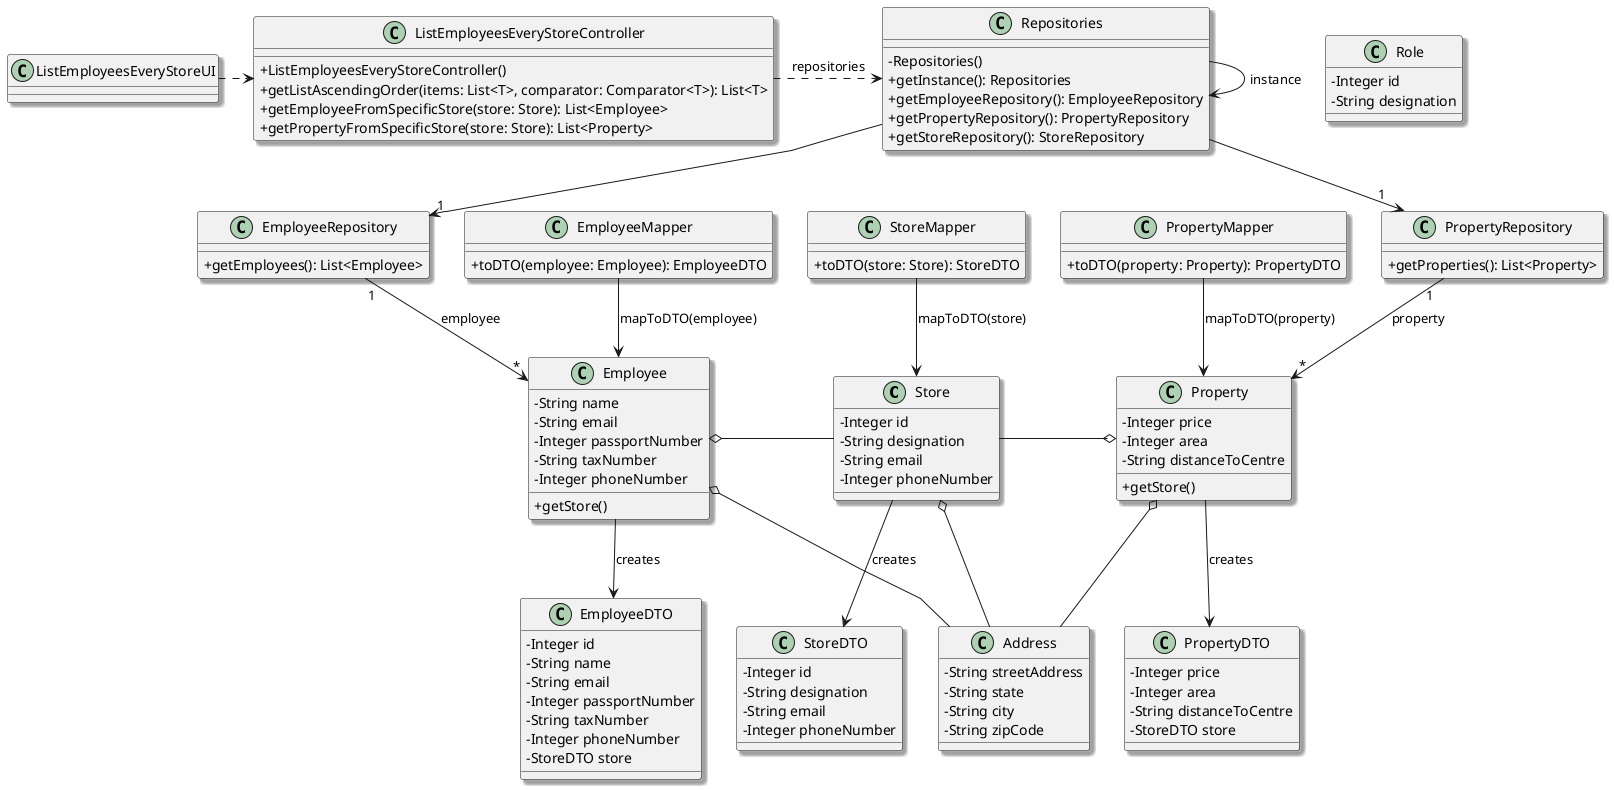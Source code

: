                                                                                                                                                                                 @startuml
'skinparam monochrome true
skinparam packageStyle rectangle
skinparam shadowing true
skinparam linetype polyline
'skinparam linetype orto
'left to right direction

skinparam classAttributeIconSize 0


class Store {
    - Integer id
    - String designation
    - String email
    - Integer phoneNumber
}

class Employee {
    - String name
    - String email
    - Integer passportNumber
    - String taxNumber
    - Integer phoneNumber
    + getStore()
}

class Role{
    - Integer id
    - String designation
}

class Address{
    - String streetAddress
    - String state
    - String city
    - String zipCode
}

class EmployeeDTO {
    - Integer id
    - String name
    - String email
    - Integer passportNumber
    - String taxNumber
    - Integer phoneNumber
    - StoreDTO store
}

class StoreDTO {
    - Integer id
    - String designation
    - String email
    - Integer phoneNumber
}

class EmployeeMapper {
    + toDTO(employee: Employee): EmployeeDTO
}

class StoreMapper {
    + toDTO(store: Store): StoreDTO
}

class EmployeeRepository {
    + getEmployees(): List<Employee>
}

class PropertyRepository {
    + getProperties(): List<Property>
}

class Repositories {
    - Repositories()
    + getInstance(): Repositories
    + getEmployeeRepository(): EmployeeRepository
    + getPropertyRepository(): PropertyRepository
    + getStoreRepository(): StoreRepository
}

class ListEmployeesEveryStoreController {
    + ListEmployeesEveryStoreController()
    + getListAscendingOrder(items: List<T>, comparator: Comparator<T>): List<T>
    + getEmployeeFromSpecificStore(store: Store): List<Employee>
    + getPropertyFromSpecificStore(store: Store): List<Property>
}

class Property {
    - Integer price
    - Integer area
    - String distanceToCentre
    + getStore()
}

class PropertyDTO {
    - Integer price
    - Integer area
    - String distanceToCentre
    - StoreDTO store
}

class PropertyMapper {
    + toDTO(property: Property): PropertyDTO
}

class ListEmployeesEveryStoreUI {
}

Repositories -> Repositories : instance

ListEmployeesEveryStoreUI .> ListEmployeesEveryStoreController

ListEmployeesEveryStoreController .> Repositories : repositories

Repositories --> "1" PropertyRepository
Repositories --> "1" EmployeeRepository

EmployeeRepository "1" --> "*" Employee : employee
PropertyRepository "1" --> "*" Property : property

Employee o- Store
Employee o- Address
Store o-- Address
Property o-- Address
Store -o Property

EmployeeMapper --> Employee : mapToDTO(employee)
StoreMapper --> Store : mapToDTO(store)
PropertyMapper --> Property : mapToDTO(property)

Employee --> EmployeeDTO : creates
Store --> StoreDTO : creates
Property --> PropertyDTO : creates




@enduml